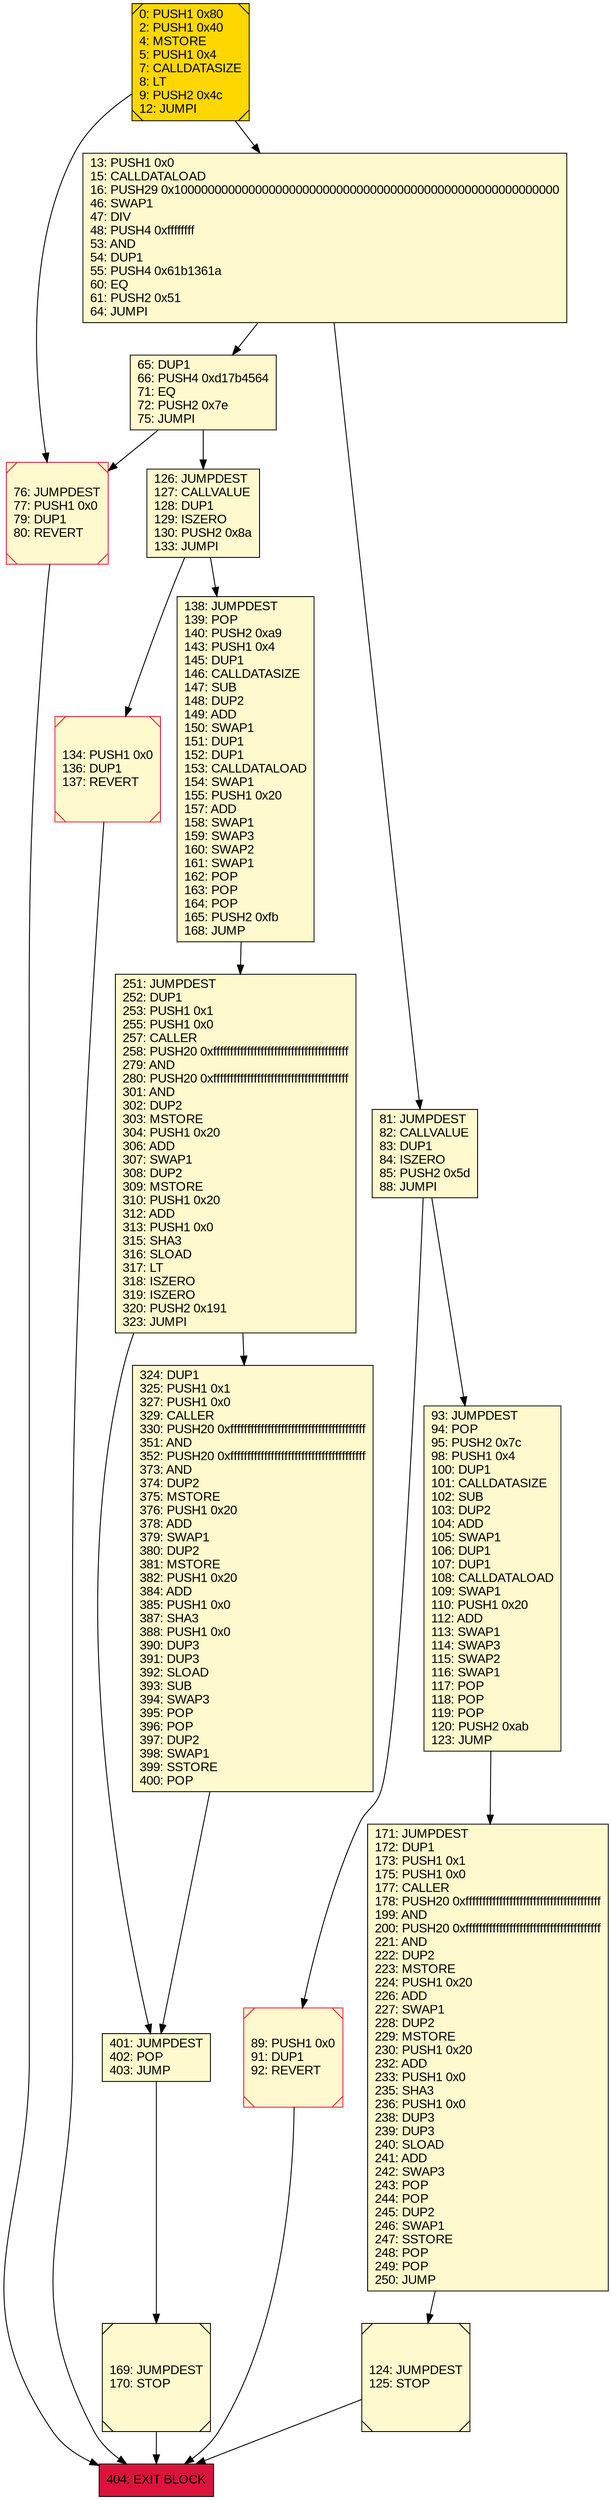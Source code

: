 digraph Test {
bgcolor=transparent rankdir=UD;
node [shape=box style=filled color=black fillcolor=white fontname=arial fontcolor=black];
89[label="89: PUSH1 0x0\l91: DUP1\l92: REVERT\l" fillcolor=lemonchiffon shape=Msquare color=crimson ];
401[label="401: JUMPDEST\l402: POP\l403: JUMP\l" fillcolor=lemonchiffon ];
126[label="126: JUMPDEST\l127: CALLVALUE\l128: DUP1\l129: ISZERO\l130: PUSH2 0x8a\l133: JUMPI\l" fillcolor=lemonchiffon ];
251[label="251: JUMPDEST\l252: DUP1\l253: PUSH1 0x1\l255: PUSH1 0x0\l257: CALLER\l258: PUSH20 0xffffffffffffffffffffffffffffffffffffffff\l279: AND\l280: PUSH20 0xffffffffffffffffffffffffffffffffffffffff\l301: AND\l302: DUP2\l303: MSTORE\l304: PUSH1 0x20\l306: ADD\l307: SWAP1\l308: DUP2\l309: MSTORE\l310: PUSH1 0x20\l312: ADD\l313: PUSH1 0x0\l315: SHA3\l316: SLOAD\l317: LT\l318: ISZERO\l319: ISZERO\l320: PUSH2 0x191\l323: JUMPI\l" fillcolor=lemonchiffon ];
324[label="324: DUP1\l325: PUSH1 0x1\l327: PUSH1 0x0\l329: CALLER\l330: PUSH20 0xffffffffffffffffffffffffffffffffffffffff\l351: AND\l352: PUSH20 0xffffffffffffffffffffffffffffffffffffffff\l373: AND\l374: DUP2\l375: MSTORE\l376: PUSH1 0x20\l378: ADD\l379: SWAP1\l380: DUP2\l381: MSTORE\l382: PUSH1 0x20\l384: ADD\l385: PUSH1 0x0\l387: SHA3\l388: PUSH1 0x0\l390: DUP3\l391: DUP3\l392: SLOAD\l393: SUB\l394: SWAP3\l395: POP\l396: POP\l397: DUP2\l398: SWAP1\l399: SSTORE\l400: POP\l" fillcolor=lemonchiffon ];
81[label="81: JUMPDEST\l82: CALLVALUE\l83: DUP1\l84: ISZERO\l85: PUSH2 0x5d\l88: JUMPI\l" fillcolor=lemonchiffon ];
65[label="65: DUP1\l66: PUSH4 0xd17b4564\l71: EQ\l72: PUSH2 0x7e\l75: JUMPI\l" fillcolor=lemonchiffon ];
169[label="169: JUMPDEST\l170: STOP\l" fillcolor=lemonchiffon shape=Msquare ];
124[label="124: JUMPDEST\l125: STOP\l" fillcolor=lemonchiffon shape=Msquare ];
138[label="138: JUMPDEST\l139: POP\l140: PUSH2 0xa9\l143: PUSH1 0x4\l145: DUP1\l146: CALLDATASIZE\l147: SUB\l148: DUP2\l149: ADD\l150: SWAP1\l151: DUP1\l152: DUP1\l153: CALLDATALOAD\l154: SWAP1\l155: PUSH1 0x20\l157: ADD\l158: SWAP1\l159: SWAP3\l160: SWAP2\l161: SWAP1\l162: POP\l163: POP\l164: POP\l165: PUSH2 0xfb\l168: JUMP\l" fillcolor=lemonchiffon ];
171[label="171: JUMPDEST\l172: DUP1\l173: PUSH1 0x1\l175: PUSH1 0x0\l177: CALLER\l178: PUSH20 0xffffffffffffffffffffffffffffffffffffffff\l199: AND\l200: PUSH20 0xffffffffffffffffffffffffffffffffffffffff\l221: AND\l222: DUP2\l223: MSTORE\l224: PUSH1 0x20\l226: ADD\l227: SWAP1\l228: DUP2\l229: MSTORE\l230: PUSH1 0x20\l232: ADD\l233: PUSH1 0x0\l235: SHA3\l236: PUSH1 0x0\l238: DUP3\l239: DUP3\l240: SLOAD\l241: ADD\l242: SWAP3\l243: POP\l244: POP\l245: DUP2\l246: SWAP1\l247: SSTORE\l248: POP\l249: POP\l250: JUMP\l" fillcolor=lemonchiffon ];
0[label="0: PUSH1 0x80\l2: PUSH1 0x40\l4: MSTORE\l5: PUSH1 0x4\l7: CALLDATASIZE\l8: LT\l9: PUSH2 0x4c\l12: JUMPI\l" fillcolor=lemonchiffon shape=Msquare fillcolor=gold ];
76[label="76: JUMPDEST\l77: PUSH1 0x0\l79: DUP1\l80: REVERT\l" fillcolor=lemonchiffon shape=Msquare color=crimson ];
134[label="134: PUSH1 0x0\l136: DUP1\l137: REVERT\l" fillcolor=lemonchiffon shape=Msquare color=crimson ];
404 [label="404: EXIT BLOCK\l" fillcolor=crimson ];13[label="13: PUSH1 0x0\l15: CALLDATALOAD\l16: PUSH29 0x100000000000000000000000000000000000000000000000000000000\l46: SWAP1\l47: DIV\l48: PUSH4 0xffffffff\l53: AND\l54: DUP1\l55: PUSH4 0x61b1361a\l60: EQ\l61: PUSH2 0x51\l64: JUMPI\l" fillcolor=lemonchiffon ];
93[label="93: JUMPDEST\l94: POP\l95: PUSH2 0x7c\l98: PUSH1 0x4\l100: DUP1\l101: CALLDATASIZE\l102: SUB\l103: DUP2\l104: ADD\l105: SWAP1\l106: DUP1\l107: DUP1\l108: CALLDATALOAD\l109: SWAP1\l110: PUSH1 0x20\l112: ADD\l113: SWAP1\l114: SWAP3\l115: SWAP2\l116: SWAP1\l117: POP\l118: POP\l119: POP\l120: PUSH2 0xab\l123: JUMP\l" fillcolor=lemonchiffon ];
126 -> 138;
126 -> 134;
251 -> 401;
251 -> 324;
324 -> 401;
81 -> 89;
81 -> 93;
65 -> 126;
65 -> 76;
138 -> 251;
0 -> 13;
0 -> 76;
13 -> 65;
13 -> 81;
93 -> 171;
401 -> 169;
171 -> 124;
89 -> 404;
169 -> 404;
124 -> 404;
76 -> 404;
134 -> 404;
}